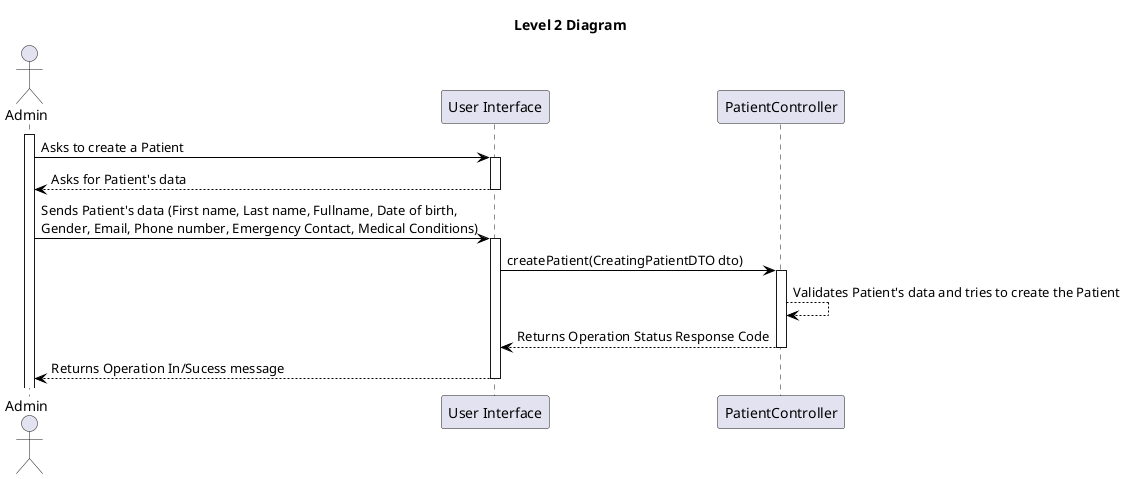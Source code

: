 @startuml level_2

title Level 2 Diagram

hide empty members
'skinparam Linetype ortho

skinparam class {
    BackgroundColor<<valueObject>> #D6EAF8
    BackgroundColor<<root>> #FDEBD0
    BackgroundColor<<service>> #D1F2EB
    BackgroundColor #FEF9E7
    ArrowColor Black
}

skinparam package {
    BackgroundColor #EBF5FB
}

actor Admin as A
participant "User Interface" as UI
participant "PatientController" as C


activate A
A -> UI: Asks to create a Patient
activate UI
UI --> A: Asks for Patient's data
deactivate UI
A -> UI: Sends Patient's data (First name, Last name, Fullname, Date of birth, \nGender, Email, Phone number, Emergency Contact, Medical Conditions)
activate UI
UI -> C: createPatient(CreatingPatientDTO dto)
activate C
C --> C: Validates Patient's data and tries to create the Patient
C --> UI: Returns Operation Status Response Code
deactivate C
UI --> A: Returns Operation In/Sucess message
deactivate UI


@enduml